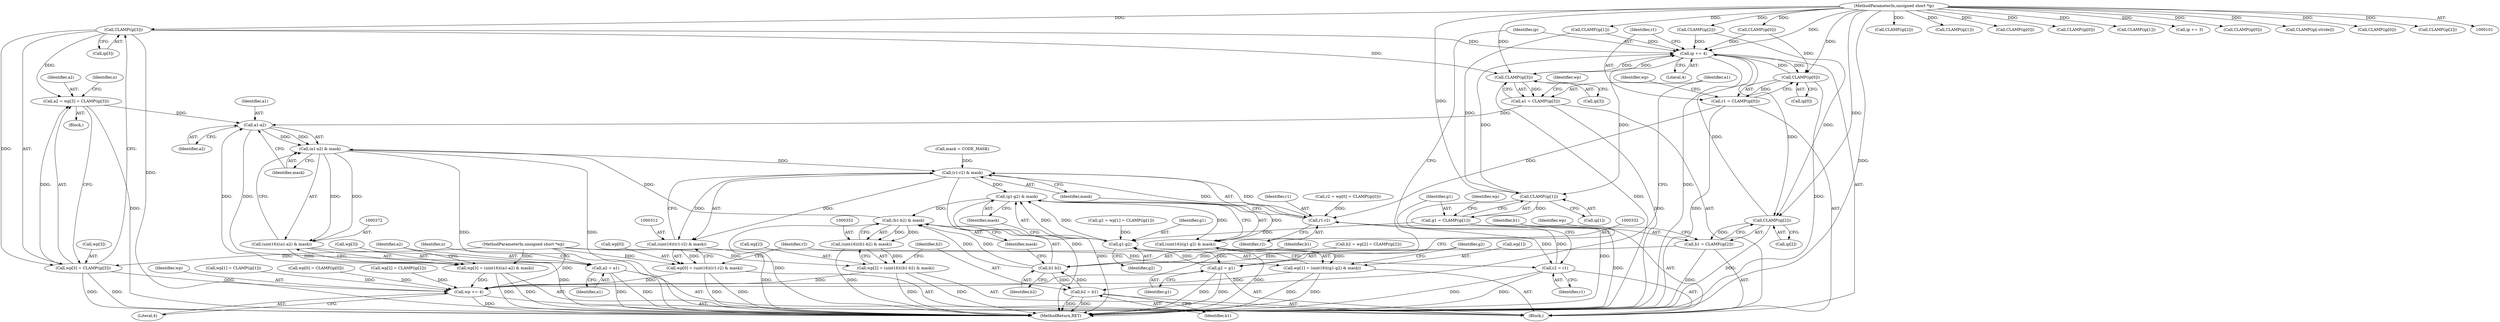 digraph "0_libtiff_83a4b92815ea04969d494416eaae3d4c6b338e4a#diff-c8b4b355f9b5c06d585b23138e1c185f@pointer" {
"1000280" [label="(Call,CLAMP(ip[3]))"];
"1000102" [label="(MethodParameterIn,unsigned short *ip)"];
"1000274" [label="(Call,a2 = wp[3] = CLAMP(ip[3]))"];
"1000374" [label="(Call,a1-a2)"];
"1000373" [label="(Call,(a1-a2) & mask)"];
"1000313" [label="(Call,(r1-r2) & mask)"];
"1000311" [label="(Call,(uint16)((r1-r2) & mask))"];
"1000307" [label="(Call,wp[0] = (uint16)((r1-r2) & mask))"];
"1000295" [label="(Call,wp += 4)"];
"1000333" [label="(Call,(g1-g2) & mask)"];
"1000331" [label="(Call,(uint16)((g1-g2) & mask))"];
"1000327" [label="(Call,wp[1] = (uint16)((g1-g2) & mask))"];
"1000353" [label="(Call,(b1-b2) & mask)"];
"1000351" [label="(Call,(uint16)((b1-b2) & mask))"];
"1000347" [label="(Call,wp[2] = (uint16)((b1-b2) & mask))"];
"1000371" [label="(Call,(uint16)((a1-a2) & mask))"];
"1000367" [label="(Call,wp[3] = (uint16)((a1-a2) & mask))"];
"1000378" [label="(Call,a2 = a1)"];
"1000276" [label="(Call,wp[3] = CLAMP(ip[3]))"];
"1000298" [label="(Call,ip += 4)"];
"1000303" [label="(Call,CLAMP(ip[0]))"];
"1000301" [label="(Call,r1 = CLAMP(ip[0]))"];
"1000314" [label="(Call,r1-r2)"];
"1000318" [label="(Call,r2 = r1)"];
"1000323" [label="(Call,CLAMP(ip[1]))"];
"1000321" [label="(Call,g1 = CLAMP(ip[1]))"];
"1000334" [label="(Call,g1-g2)"];
"1000338" [label="(Call,g2 = g1)"];
"1000343" [label="(Call,CLAMP(ip[2]))"];
"1000341" [label="(Call,b1 = CLAMP(ip[2]))"];
"1000354" [label="(Call,b1-b2)"];
"1000358" [label="(Call,b2 = b1)"];
"1000363" [label="(Call,CLAMP(ip[3]))"];
"1000361" [label="(Call,a1 = CLAMP(ip[3]))"];
"1000351" [label="(Call,(uint16)((b1-b2) & mask))"];
"1000307" [label="(Call,wp[0] = (uint16)((r1-r2) & mask))"];
"1000295" [label="(Call,wp += 4)"];
"1000324" [label="(Call,ip[1])"];
"1000277" [label="(Call,wp[3])"];
"1000327" [label="(Call,wp[1] = (uint16)((g1-g2) & mask))"];
"1000353" [label="(Call,(b1-b2) & mask)"];
"1000302" [label="(Identifier,r1)"];
"1000254" [label="(Call,g2 = wp[1] = CLAMP(ip[1]))"];
"1000355" [label="(Identifier,b1)"];
"1000243" [label="(Block,)"];
"1000300" [label="(Literal,4)"];
"1000157" [label="(Call,CLAMP(ip[2]))"];
"1000296" [label="(Identifier,wp)"];
"1000356" [label="(Identifier,b2)"];
"1000335" [label="(Identifier,g1)"];
"1000336" [label="(Identifier,g2)"];
"1000377" [label="(Identifier,mask)"];
"1000260" [label="(Call,CLAMP(ip[1]))"];
"1000297" [label="(Literal,4)"];
"1000200" [label="(Call,CLAMP(ip[1]))"];
"1000341" [label="(Call,b1 = CLAMP(ip[2]))"];
"1000338" [label="(Call,g2 = g1)"];
"1000301" [label="(Call,r1 = CLAMP(ip[0]))"];
"1000328" [label="(Call,wp[1])"];
"1000354" [label="(Call,b1-b2)"];
"1000314" [label="(Call,r1-r2)"];
"1000321" [label="(Call,g1 = CLAMP(ip[1]))"];
"1000348" [label="(Call,wp[2])"];
"1000244" [label="(Call,r2 = wp[0] = CLAMP(ip[0]))"];
"1000281" [label="(Call,ip[3])"];
"1000413" [label="(Call,CLAMP(ip[0]))"];
"1000320" [label="(Identifier,r1)"];
"1000274" [label="(Call,a2 = wp[3] = CLAMP(ip[3]))"];
"1000361" [label="(Call,a1 = CLAMP(ip[3]))"];
"1000137" [label="(Call,CLAMP(ip[0]))"];
"1000318" [label="(Call,r2 = r1)"];
"1000362" [label="(Identifier,a1)"];
"1000147" [label="(Call,CLAMP(ip[1]))"];
"1000375" [label="(Identifier,a1)"];
"1000323" [label="(Call,CLAMP(ip[1]))"];
"1000349" [label="(Identifier,wp)"];
"1000175" [label="(Call,ip += 3)"];
"1000380" [label="(Identifier,a1)"];
"1000342" [label="(Identifier,b1)"];
"1000311" [label="(Call,(uint16)((r1-r2) & mask))"];
"1000304" [label="(Call,ip[0])"];
"1000266" [label="(Call,wp[2] = CLAMP(ip[2]))"];
"1000270" [label="(Call,CLAMP(ip[2]))"];
"1000275" [label="(Identifier,a2)"];
"1000367" [label="(Call,wp[3] = (uint16)((a1-a2) & mask))"];
"1000371" [label="(Call,(uint16)((a1-a2) & mask))"];
"1000360" [label="(Identifier,b1)"];
"1000331" [label="(Call,(uint16)((g1-g2) & mask))"];
"1000337" [label="(Identifier,mask)"];
"1000359" [label="(Identifier,b2)"];
"1000376" [label="(Identifier,a2)"];
"1000299" [label="(Identifier,ip)"];
"1000428" [label="(MethodReturn,RET)"];
"1000357" [label="(Identifier,mask)"];
"1000322" [label="(Identifier,g1)"];
"1000315" [label="(Identifier,r1)"];
"1000280" [label="(Call,CLAMP(ip[3]))"];
"1000334" [label="(Call,g1-g2)"];
"1000309" [label="(Identifier,wp)"];
"1000347" [label="(Call,wp[2] = (uint16)((b1-b2) & mask))"];
"1000389" [label="(Call,CLAMP(ip[0]))"];
"1000316" [label="(Identifier,r2)"];
"1000289" [label="(Identifier,n)"];
"1000339" [label="(Identifier,g2)"];
"1000303" [label="(Call,CLAMP(ip[0]))"];
"1000364" [label="(Call,ip[3])"];
"1000373" [label="(Call,(a1-a2) & mask)"];
"1000340" [label="(Identifier,g1)"];
"1000105" [label="(MethodParameterIn,unsigned short *wp)"];
"1000343" [label="(Call,CLAMP(ip[2]))"];
"1000417" [label="(Call,CLAMP(ip[-stride]))"];
"1000363" [label="(Call,CLAMP(ip[3]))"];
"1000298" [label="(Call,ip += 4)"];
"1000256" [label="(Call,wp[1] = CLAMP(ip[1]))"];
"1000368" [label="(Call,wp[3])"];
"1000246" [label="(Call,wp[0] = CLAMP(ip[0]))"];
"1000369" [label="(Identifier,wp)"];
"1000285" [label="(Identifier,n)"];
"1000250" [label="(Call,CLAMP(ip[0]))"];
"1000308" [label="(Call,wp[0])"];
"1000102" [label="(MethodParameterIn,unsigned short *ip)"];
"1000291" [label="(Block,)"];
"1000317" [label="(Identifier,mask)"];
"1000329" [label="(Identifier,wp)"];
"1000180" [label="(Call,CLAMP(ip[0]))"];
"1000276" [label="(Call,wp[3] = CLAMP(ip[3]))"];
"1000118" [label="(Call,mask = CODE_MASK)"];
"1000374" [label="(Call,a1-a2)"];
"1000358" [label="(Call,b2 = b1)"];
"1000264" [label="(Call,b2 = wp[2] = CLAMP(ip[2]))"];
"1000313" [label="(Call,(r1-r2) & mask)"];
"1000378" [label="(Call,a2 = a1)"];
"1000379" [label="(Identifier,a2)"];
"1000319" [label="(Identifier,r2)"];
"1000220" [label="(Call,CLAMP(ip[2]))"];
"1000333" [label="(Call,(g1-g2) & mask)"];
"1000344" [label="(Call,ip[2])"];
"1000280" -> "1000276"  [label="AST: "];
"1000280" -> "1000281"  [label="CFG: "];
"1000281" -> "1000280"  [label="AST: "];
"1000276" -> "1000280"  [label="CFG: "];
"1000280" -> "1000428"  [label="DDG: "];
"1000280" -> "1000274"  [label="DDG: "];
"1000280" -> "1000276"  [label="DDG: "];
"1000102" -> "1000280"  [label="DDG: "];
"1000280" -> "1000298"  [label="DDG: "];
"1000280" -> "1000363"  [label="DDG: "];
"1000102" -> "1000101"  [label="AST: "];
"1000102" -> "1000428"  [label="DDG: "];
"1000102" -> "1000137"  [label="DDG: "];
"1000102" -> "1000147"  [label="DDG: "];
"1000102" -> "1000157"  [label="DDG: "];
"1000102" -> "1000175"  [label="DDG: "];
"1000102" -> "1000180"  [label="DDG: "];
"1000102" -> "1000200"  [label="DDG: "];
"1000102" -> "1000220"  [label="DDG: "];
"1000102" -> "1000250"  [label="DDG: "];
"1000102" -> "1000260"  [label="DDG: "];
"1000102" -> "1000270"  [label="DDG: "];
"1000102" -> "1000298"  [label="DDG: "];
"1000102" -> "1000303"  [label="DDG: "];
"1000102" -> "1000323"  [label="DDG: "];
"1000102" -> "1000343"  [label="DDG: "];
"1000102" -> "1000363"  [label="DDG: "];
"1000102" -> "1000389"  [label="DDG: "];
"1000102" -> "1000413"  [label="DDG: "];
"1000102" -> "1000417"  [label="DDG: "];
"1000274" -> "1000243"  [label="AST: "];
"1000274" -> "1000276"  [label="CFG: "];
"1000275" -> "1000274"  [label="AST: "];
"1000276" -> "1000274"  [label="AST: "];
"1000285" -> "1000274"  [label="CFG: "];
"1000274" -> "1000428"  [label="DDG: "];
"1000276" -> "1000274"  [label="DDG: "];
"1000274" -> "1000374"  [label="DDG: "];
"1000374" -> "1000373"  [label="AST: "];
"1000374" -> "1000376"  [label="CFG: "];
"1000375" -> "1000374"  [label="AST: "];
"1000376" -> "1000374"  [label="AST: "];
"1000377" -> "1000374"  [label="CFG: "];
"1000374" -> "1000373"  [label="DDG: "];
"1000374" -> "1000373"  [label="DDG: "];
"1000361" -> "1000374"  [label="DDG: "];
"1000378" -> "1000374"  [label="DDG: "];
"1000374" -> "1000378"  [label="DDG: "];
"1000373" -> "1000371"  [label="AST: "];
"1000373" -> "1000377"  [label="CFG: "];
"1000377" -> "1000373"  [label="AST: "];
"1000371" -> "1000373"  [label="CFG: "];
"1000373" -> "1000428"  [label="DDG: "];
"1000373" -> "1000428"  [label="DDG: "];
"1000373" -> "1000313"  [label="DDG: "];
"1000373" -> "1000371"  [label="DDG: "];
"1000373" -> "1000371"  [label="DDG: "];
"1000353" -> "1000373"  [label="DDG: "];
"1000313" -> "1000311"  [label="AST: "];
"1000313" -> "1000317"  [label="CFG: "];
"1000314" -> "1000313"  [label="AST: "];
"1000317" -> "1000313"  [label="AST: "];
"1000311" -> "1000313"  [label="CFG: "];
"1000313" -> "1000428"  [label="DDG: "];
"1000313" -> "1000311"  [label="DDG: "];
"1000313" -> "1000311"  [label="DDG: "];
"1000314" -> "1000313"  [label="DDG: "];
"1000314" -> "1000313"  [label="DDG: "];
"1000118" -> "1000313"  [label="DDG: "];
"1000313" -> "1000333"  [label="DDG: "];
"1000311" -> "1000307"  [label="AST: "];
"1000312" -> "1000311"  [label="AST: "];
"1000307" -> "1000311"  [label="CFG: "];
"1000311" -> "1000428"  [label="DDG: "];
"1000311" -> "1000307"  [label="DDG: "];
"1000307" -> "1000291"  [label="AST: "];
"1000308" -> "1000307"  [label="AST: "];
"1000319" -> "1000307"  [label="CFG: "];
"1000307" -> "1000428"  [label="DDG: "];
"1000307" -> "1000428"  [label="DDG: "];
"1000307" -> "1000295"  [label="DDG: "];
"1000105" -> "1000307"  [label="DDG: "];
"1000295" -> "1000291"  [label="AST: "];
"1000295" -> "1000297"  [label="CFG: "];
"1000296" -> "1000295"  [label="AST: "];
"1000297" -> "1000295"  [label="AST: "];
"1000299" -> "1000295"  [label="CFG: "];
"1000295" -> "1000428"  [label="DDG: "];
"1000367" -> "1000295"  [label="DDG: "];
"1000327" -> "1000295"  [label="DDG: "];
"1000276" -> "1000295"  [label="DDG: "];
"1000256" -> "1000295"  [label="DDG: "];
"1000246" -> "1000295"  [label="DDG: "];
"1000347" -> "1000295"  [label="DDG: "];
"1000266" -> "1000295"  [label="DDG: "];
"1000105" -> "1000295"  [label="DDG: "];
"1000333" -> "1000331"  [label="AST: "];
"1000333" -> "1000337"  [label="CFG: "];
"1000334" -> "1000333"  [label="AST: "];
"1000337" -> "1000333"  [label="AST: "];
"1000331" -> "1000333"  [label="CFG: "];
"1000333" -> "1000428"  [label="DDG: "];
"1000333" -> "1000331"  [label="DDG: "];
"1000333" -> "1000331"  [label="DDG: "];
"1000334" -> "1000333"  [label="DDG: "];
"1000334" -> "1000333"  [label="DDG: "];
"1000333" -> "1000353"  [label="DDG: "];
"1000331" -> "1000327"  [label="AST: "];
"1000332" -> "1000331"  [label="AST: "];
"1000327" -> "1000331"  [label="CFG: "];
"1000331" -> "1000428"  [label="DDG: "];
"1000331" -> "1000327"  [label="DDG: "];
"1000327" -> "1000291"  [label="AST: "];
"1000328" -> "1000327"  [label="AST: "];
"1000339" -> "1000327"  [label="CFG: "];
"1000327" -> "1000428"  [label="DDG: "];
"1000327" -> "1000428"  [label="DDG: "];
"1000105" -> "1000327"  [label="DDG: "];
"1000353" -> "1000351"  [label="AST: "];
"1000353" -> "1000357"  [label="CFG: "];
"1000354" -> "1000353"  [label="AST: "];
"1000357" -> "1000353"  [label="AST: "];
"1000351" -> "1000353"  [label="CFG: "];
"1000353" -> "1000428"  [label="DDG: "];
"1000353" -> "1000351"  [label="DDG: "];
"1000353" -> "1000351"  [label="DDG: "];
"1000354" -> "1000353"  [label="DDG: "];
"1000354" -> "1000353"  [label="DDG: "];
"1000351" -> "1000347"  [label="AST: "];
"1000352" -> "1000351"  [label="AST: "];
"1000347" -> "1000351"  [label="CFG: "];
"1000351" -> "1000428"  [label="DDG: "];
"1000351" -> "1000347"  [label="DDG: "];
"1000347" -> "1000291"  [label="AST: "];
"1000348" -> "1000347"  [label="AST: "];
"1000359" -> "1000347"  [label="CFG: "];
"1000347" -> "1000428"  [label="DDG: "];
"1000347" -> "1000428"  [label="DDG: "];
"1000105" -> "1000347"  [label="DDG: "];
"1000371" -> "1000367"  [label="AST: "];
"1000372" -> "1000371"  [label="AST: "];
"1000367" -> "1000371"  [label="CFG: "];
"1000371" -> "1000428"  [label="DDG: "];
"1000371" -> "1000367"  [label="DDG: "];
"1000367" -> "1000291"  [label="AST: "];
"1000368" -> "1000367"  [label="AST: "];
"1000379" -> "1000367"  [label="CFG: "];
"1000367" -> "1000428"  [label="DDG: "];
"1000367" -> "1000428"  [label="DDG: "];
"1000105" -> "1000367"  [label="DDG: "];
"1000378" -> "1000291"  [label="AST: "];
"1000378" -> "1000380"  [label="CFG: "];
"1000379" -> "1000378"  [label="AST: "];
"1000380" -> "1000378"  [label="AST: "];
"1000289" -> "1000378"  [label="CFG: "];
"1000378" -> "1000428"  [label="DDG: "];
"1000378" -> "1000428"  [label="DDG: "];
"1000277" -> "1000276"  [label="AST: "];
"1000276" -> "1000428"  [label="DDG: "];
"1000276" -> "1000428"  [label="DDG: "];
"1000105" -> "1000276"  [label="DDG: "];
"1000298" -> "1000291"  [label="AST: "];
"1000298" -> "1000300"  [label="CFG: "];
"1000299" -> "1000298"  [label="AST: "];
"1000300" -> "1000298"  [label="AST: "];
"1000302" -> "1000298"  [label="CFG: "];
"1000298" -> "1000428"  [label="DDG: "];
"1000303" -> "1000298"  [label="DDG: "];
"1000363" -> "1000298"  [label="DDG: "];
"1000323" -> "1000298"  [label="DDG: "];
"1000260" -> "1000298"  [label="DDG: "];
"1000270" -> "1000298"  [label="DDG: "];
"1000250" -> "1000298"  [label="DDG: "];
"1000343" -> "1000298"  [label="DDG: "];
"1000298" -> "1000303"  [label="DDG: "];
"1000298" -> "1000323"  [label="DDG: "];
"1000298" -> "1000343"  [label="DDG: "];
"1000298" -> "1000363"  [label="DDG: "];
"1000303" -> "1000301"  [label="AST: "];
"1000303" -> "1000304"  [label="CFG: "];
"1000304" -> "1000303"  [label="AST: "];
"1000301" -> "1000303"  [label="CFG: "];
"1000303" -> "1000428"  [label="DDG: "];
"1000303" -> "1000301"  [label="DDG: "];
"1000250" -> "1000303"  [label="DDG: "];
"1000301" -> "1000291"  [label="AST: "];
"1000302" -> "1000301"  [label="AST: "];
"1000309" -> "1000301"  [label="CFG: "];
"1000301" -> "1000428"  [label="DDG: "];
"1000301" -> "1000314"  [label="DDG: "];
"1000314" -> "1000316"  [label="CFG: "];
"1000315" -> "1000314"  [label="AST: "];
"1000316" -> "1000314"  [label="AST: "];
"1000317" -> "1000314"  [label="CFG: "];
"1000318" -> "1000314"  [label="DDG: "];
"1000244" -> "1000314"  [label="DDG: "];
"1000314" -> "1000318"  [label="DDG: "];
"1000318" -> "1000291"  [label="AST: "];
"1000318" -> "1000320"  [label="CFG: "];
"1000319" -> "1000318"  [label="AST: "];
"1000320" -> "1000318"  [label="AST: "];
"1000322" -> "1000318"  [label="CFG: "];
"1000318" -> "1000428"  [label="DDG: "];
"1000318" -> "1000428"  [label="DDG: "];
"1000323" -> "1000321"  [label="AST: "];
"1000323" -> "1000324"  [label="CFG: "];
"1000324" -> "1000323"  [label="AST: "];
"1000321" -> "1000323"  [label="CFG: "];
"1000323" -> "1000428"  [label="DDG: "];
"1000323" -> "1000321"  [label="DDG: "];
"1000260" -> "1000323"  [label="DDG: "];
"1000321" -> "1000291"  [label="AST: "];
"1000322" -> "1000321"  [label="AST: "];
"1000329" -> "1000321"  [label="CFG: "];
"1000321" -> "1000428"  [label="DDG: "];
"1000321" -> "1000334"  [label="DDG: "];
"1000334" -> "1000336"  [label="CFG: "];
"1000335" -> "1000334"  [label="AST: "];
"1000336" -> "1000334"  [label="AST: "];
"1000337" -> "1000334"  [label="CFG: "];
"1000338" -> "1000334"  [label="DDG: "];
"1000254" -> "1000334"  [label="DDG: "];
"1000334" -> "1000338"  [label="DDG: "];
"1000338" -> "1000291"  [label="AST: "];
"1000338" -> "1000340"  [label="CFG: "];
"1000339" -> "1000338"  [label="AST: "];
"1000340" -> "1000338"  [label="AST: "];
"1000342" -> "1000338"  [label="CFG: "];
"1000338" -> "1000428"  [label="DDG: "];
"1000338" -> "1000428"  [label="DDG: "];
"1000343" -> "1000341"  [label="AST: "];
"1000343" -> "1000344"  [label="CFG: "];
"1000344" -> "1000343"  [label="AST: "];
"1000341" -> "1000343"  [label="CFG: "];
"1000343" -> "1000428"  [label="DDG: "];
"1000343" -> "1000341"  [label="DDG: "];
"1000270" -> "1000343"  [label="DDG: "];
"1000341" -> "1000291"  [label="AST: "];
"1000342" -> "1000341"  [label="AST: "];
"1000349" -> "1000341"  [label="CFG: "];
"1000341" -> "1000428"  [label="DDG: "];
"1000341" -> "1000354"  [label="DDG: "];
"1000354" -> "1000356"  [label="CFG: "];
"1000355" -> "1000354"  [label="AST: "];
"1000356" -> "1000354"  [label="AST: "];
"1000357" -> "1000354"  [label="CFG: "];
"1000264" -> "1000354"  [label="DDG: "];
"1000358" -> "1000354"  [label="DDG: "];
"1000354" -> "1000358"  [label="DDG: "];
"1000358" -> "1000291"  [label="AST: "];
"1000358" -> "1000360"  [label="CFG: "];
"1000359" -> "1000358"  [label="AST: "];
"1000360" -> "1000358"  [label="AST: "];
"1000362" -> "1000358"  [label="CFG: "];
"1000358" -> "1000428"  [label="DDG: "];
"1000358" -> "1000428"  [label="DDG: "];
"1000363" -> "1000361"  [label="AST: "];
"1000363" -> "1000364"  [label="CFG: "];
"1000364" -> "1000363"  [label="AST: "];
"1000361" -> "1000363"  [label="CFG: "];
"1000363" -> "1000428"  [label="DDG: "];
"1000363" -> "1000361"  [label="DDG: "];
"1000361" -> "1000291"  [label="AST: "];
"1000362" -> "1000361"  [label="AST: "];
"1000369" -> "1000361"  [label="CFG: "];
"1000361" -> "1000428"  [label="DDG: "];
}
